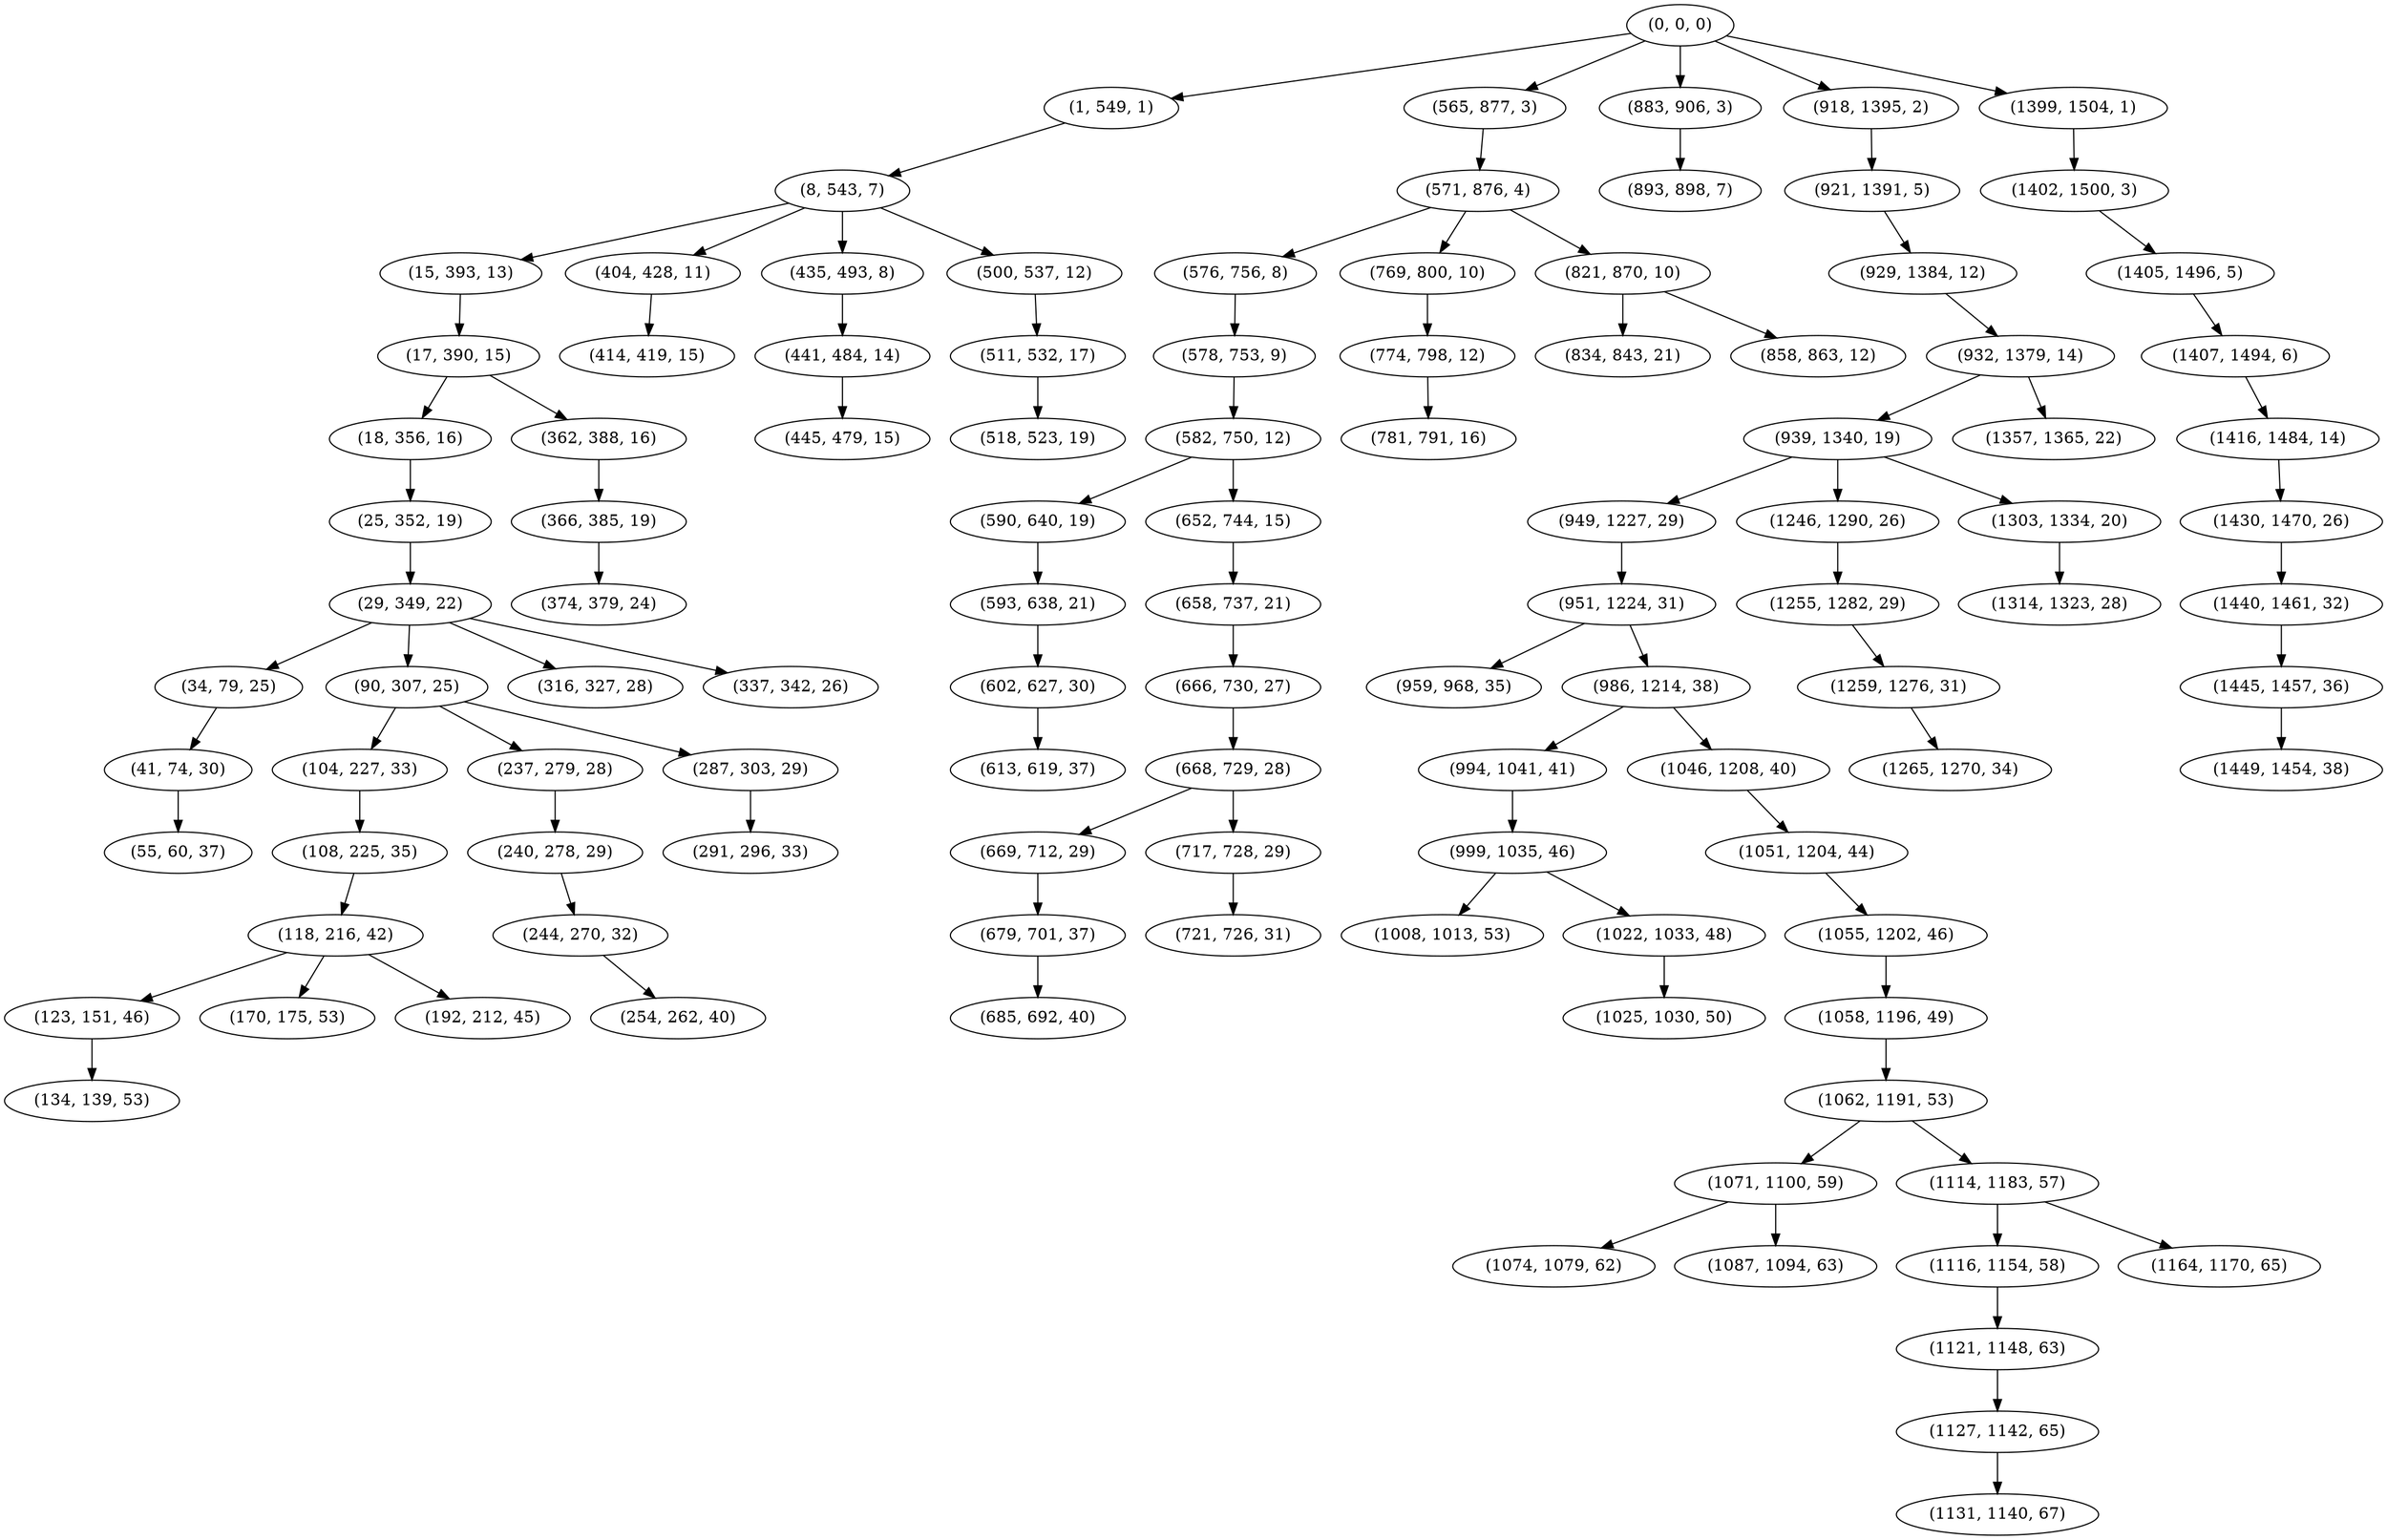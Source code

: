 digraph tree {
    "(0, 0, 0)";
    "(1, 549, 1)";
    "(8, 543, 7)";
    "(15, 393, 13)";
    "(17, 390, 15)";
    "(18, 356, 16)";
    "(25, 352, 19)";
    "(29, 349, 22)";
    "(34, 79, 25)";
    "(41, 74, 30)";
    "(55, 60, 37)";
    "(90, 307, 25)";
    "(104, 227, 33)";
    "(108, 225, 35)";
    "(118, 216, 42)";
    "(123, 151, 46)";
    "(134, 139, 53)";
    "(170, 175, 53)";
    "(192, 212, 45)";
    "(237, 279, 28)";
    "(240, 278, 29)";
    "(244, 270, 32)";
    "(254, 262, 40)";
    "(287, 303, 29)";
    "(291, 296, 33)";
    "(316, 327, 28)";
    "(337, 342, 26)";
    "(362, 388, 16)";
    "(366, 385, 19)";
    "(374, 379, 24)";
    "(404, 428, 11)";
    "(414, 419, 15)";
    "(435, 493, 8)";
    "(441, 484, 14)";
    "(445, 479, 15)";
    "(500, 537, 12)";
    "(511, 532, 17)";
    "(518, 523, 19)";
    "(565, 877, 3)";
    "(571, 876, 4)";
    "(576, 756, 8)";
    "(578, 753, 9)";
    "(582, 750, 12)";
    "(590, 640, 19)";
    "(593, 638, 21)";
    "(602, 627, 30)";
    "(613, 619, 37)";
    "(652, 744, 15)";
    "(658, 737, 21)";
    "(666, 730, 27)";
    "(668, 729, 28)";
    "(669, 712, 29)";
    "(679, 701, 37)";
    "(685, 692, 40)";
    "(717, 728, 29)";
    "(721, 726, 31)";
    "(769, 800, 10)";
    "(774, 798, 12)";
    "(781, 791, 16)";
    "(821, 870, 10)";
    "(834, 843, 21)";
    "(858, 863, 12)";
    "(883, 906, 3)";
    "(893, 898, 7)";
    "(918, 1395, 2)";
    "(921, 1391, 5)";
    "(929, 1384, 12)";
    "(932, 1379, 14)";
    "(939, 1340, 19)";
    "(949, 1227, 29)";
    "(951, 1224, 31)";
    "(959, 968, 35)";
    "(986, 1214, 38)";
    "(994, 1041, 41)";
    "(999, 1035, 46)";
    "(1008, 1013, 53)";
    "(1022, 1033, 48)";
    "(1025, 1030, 50)";
    "(1046, 1208, 40)";
    "(1051, 1204, 44)";
    "(1055, 1202, 46)";
    "(1058, 1196, 49)";
    "(1062, 1191, 53)";
    "(1071, 1100, 59)";
    "(1074, 1079, 62)";
    "(1087, 1094, 63)";
    "(1114, 1183, 57)";
    "(1116, 1154, 58)";
    "(1121, 1148, 63)";
    "(1127, 1142, 65)";
    "(1131, 1140, 67)";
    "(1164, 1170, 65)";
    "(1246, 1290, 26)";
    "(1255, 1282, 29)";
    "(1259, 1276, 31)";
    "(1265, 1270, 34)";
    "(1303, 1334, 20)";
    "(1314, 1323, 28)";
    "(1357, 1365, 22)";
    "(1399, 1504, 1)";
    "(1402, 1500, 3)";
    "(1405, 1496, 5)";
    "(1407, 1494, 6)";
    "(1416, 1484, 14)";
    "(1430, 1470, 26)";
    "(1440, 1461, 32)";
    "(1445, 1457, 36)";
    "(1449, 1454, 38)";
    "(0, 0, 0)" -> "(1, 549, 1)";
    "(0, 0, 0)" -> "(565, 877, 3)";
    "(0, 0, 0)" -> "(883, 906, 3)";
    "(0, 0, 0)" -> "(918, 1395, 2)";
    "(0, 0, 0)" -> "(1399, 1504, 1)";
    "(1, 549, 1)" -> "(8, 543, 7)";
    "(8, 543, 7)" -> "(15, 393, 13)";
    "(8, 543, 7)" -> "(404, 428, 11)";
    "(8, 543, 7)" -> "(435, 493, 8)";
    "(8, 543, 7)" -> "(500, 537, 12)";
    "(15, 393, 13)" -> "(17, 390, 15)";
    "(17, 390, 15)" -> "(18, 356, 16)";
    "(17, 390, 15)" -> "(362, 388, 16)";
    "(18, 356, 16)" -> "(25, 352, 19)";
    "(25, 352, 19)" -> "(29, 349, 22)";
    "(29, 349, 22)" -> "(34, 79, 25)";
    "(29, 349, 22)" -> "(90, 307, 25)";
    "(29, 349, 22)" -> "(316, 327, 28)";
    "(29, 349, 22)" -> "(337, 342, 26)";
    "(34, 79, 25)" -> "(41, 74, 30)";
    "(41, 74, 30)" -> "(55, 60, 37)";
    "(90, 307, 25)" -> "(104, 227, 33)";
    "(90, 307, 25)" -> "(237, 279, 28)";
    "(90, 307, 25)" -> "(287, 303, 29)";
    "(104, 227, 33)" -> "(108, 225, 35)";
    "(108, 225, 35)" -> "(118, 216, 42)";
    "(118, 216, 42)" -> "(123, 151, 46)";
    "(118, 216, 42)" -> "(170, 175, 53)";
    "(118, 216, 42)" -> "(192, 212, 45)";
    "(123, 151, 46)" -> "(134, 139, 53)";
    "(237, 279, 28)" -> "(240, 278, 29)";
    "(240, 278, 29)" -> "(244, 270, 32)";
    "(244, 270, 32)" -> "(254, 262, 40)";
    "(287, 303, 29)" -> "(291, 296, 33)";
    "(362, 388, 16)" -> "(366, 385, 19)";
    "(366, 385, 19)" -> "(374, 379, 24)";
    "(404, 428, 11)" -> "(414, 419, 15)";
    "(435, 493, 8)" -> "(441, 484, 14)";
    "(441, 484, 14)" -> "(445, 479, 15)";
    "(500, 537, 12)" -> "(511, 532, 17)";
    "(511, 532, 17)" -> "(518, 523, 19)";
    "(565, 877, 3)" -> "(571, 876, 4)";
    "(571, 876, 4)" -> "(576, 756, 8)";
    "(571, 876, 4)" -> "(769, 800, 10)";
    "(571, 876, 4)" -> "(821, 870, 10)";
    "(576, 756, 8)" -> "(578, 753, 9)";
    "(578, 753, 9)" -> "(582, 750, 12)";
    "(582, 750, 12)" -> "(590, 640, 19)";
    "(582, 750, 12)" -> "(652, 744, 15)";
    "(590, 640, 19)" -> "(593, 638, 21)";
    "(593, 638, 21)" -> "(602, 627, 30)";
    "(602, 627, 30)" -> "(613, 619, 37)";
    "(652, 744, 15)" -> "(658, 737, 21)";
    "(658, 737, 21)" -> "(666, 730, 27)";
    "(666, 730, 27)" -> "(668, 729, 28)";
    "(668, 729, 28)" -> "(669, 712, 29)";
    "(668, 729, 28)" -> "(717, 728, 29)";
    "(669, 712, 29)" -> "(679, 701, 37)";
    "(679, 701, 37)" -> "(685, 692, 40)";
    "(717, 728, 29)" -> "(721, 726, 31)";
    "(769, 800, 10)" -> "(774, 798, 12)";
    "(774, 798, 12)" -> "(781, 791, 16)";
    "(821, 870, 10)" -> "(834, 843, 21)";
    "(821, 870, 10)" -> "(858, 863, 12)";
    "(883, 906, 3)" -> "(893, 898, 7)";
    "(918, 1395, 2)" -> "(921, 1391, 5)";
    "(921, 1391, 5)" -> "(929, 1384, 12)";
    "(929, 1384, 12)" -> "(932, 1379, 14)";
    "(932, 1379, 14)" -> "(939, 1340, 19)";
    "(932, 1379, 14)" -> "(1357, 1365, 22)";
    "(939, 1340, 19)" -> "(949, 1227, 29)";
    "(939, 1340, 19)" -> "(1246, 1290, 26)";
    "(939, 1340, 19)" -> "(1303, 1334, 20)";
    "(949, 1227, 29)" -> "(951, 1224, 31)";
    "(951, 1224, 31)" -> "(959, 968, 35)";
    "(951, 1224, 31)" -> "(986, 1214, 38)";
    "(986, 1214, 38)" -> "(994, 1041, 41)";
    "(986, 1214, 38)" -> "(1046, 1208, 40)";
    "(994, 1041, 41)" -> "(999, 1035, 46)";
    "(999, 1035, 46)" -> "(1008, 1013, 53)";
    "(999, 1035, 46)" -> "(1022, 1033, 48)";
    "(1022, 1033, 48)" -> "(1025, 1030, 50)";
    "(1046, 1208, 40)" -> "(1051, 1204, 44)";
    "(1051, 1204, 44)" -> "(1055, 1202, 46)";
    "(1055, 1202, 46)" -> "(1058, 1196, 49)";
    "(1058, 1196, 49)" -> "(1062, 1191, 53)";
    "(1062, 1191, 53)" -> "(1071, 1100, 59)";
    "(1062, 1191, 53)" -> "(1114, 1183, 57)";
    "(1071, 1100, 59)" -> "(1074, 1079, 62)";
    "(1071, 1100, 59)" -> "(1087, 1094, 63)";
    "(1114, 1183, 57)" -> "(1116, 1154, 58)";
    "(1114, 1183, 57)" -> "(1164, 1170, 65)";
    "(1116, 1154, 58)" -> "(1121, 1148, 63)";
    "(1121, 1148, 63)" -> "(1127, 1142, 65)";
    "(1127, 1142, 65)" -> "(1131, 1140, 67)";
    "(1246, 1290, 26)" -> "(1255, 1282, 29)";
    "(1255, 1282, 29)" -> "(1259, 1276, 31)";
    "(1259, 1276, 31)" -> "(1265, 1270, 34)";
    "(1303, 1334, 20)" -> "(1314, 1323, 28)";
    "(1399, 1504, 1)" -> "(1402, 1500, 3)";
    "(1402, 1500, 3)" -> "(1405, 1496, 5)";
    "(1405, 1496, 5)" -> "(1407, 1494, 6)";
    "(1407, 1494, 6)" -> "(1416, 1484, 14)";
    "(1416, 1484, 14)" -> "(1430, 1470, 26)";
    "(1430, 1470, 26)" -> "(1440, 1461, 32)";
    "(1440, 1461, 32)" -> "(1445, 1457, 36)";
    "(1445, 1457, 36)" -> "(1449, 1454, 38)";
}
